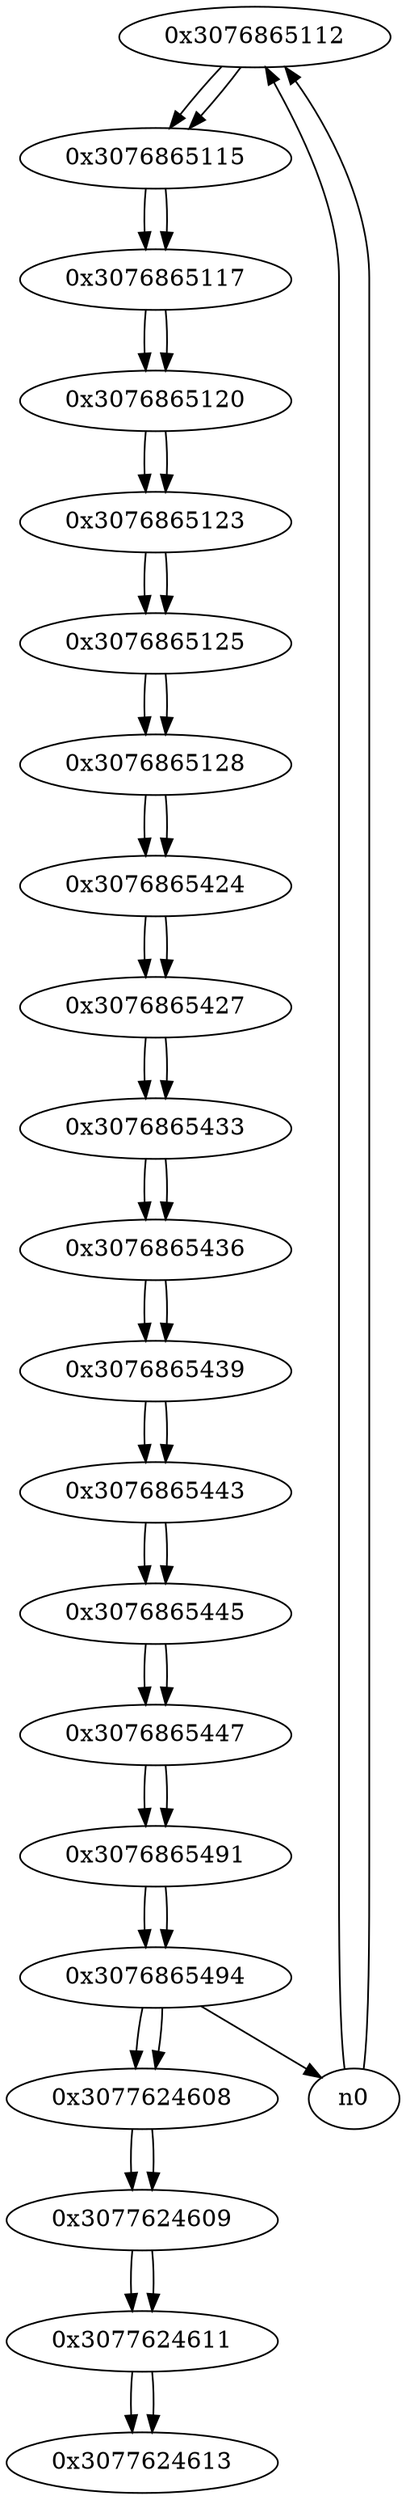 digraph G{
/* nodes */
  n1 [label="0x3076865112"]
  n2 [label="0x3076865115"]
  n3 [label="0x3076865117"]
  n4 [label="0x3076865120"]
  n5 [label="0x3076865123"]
  n6 [label="0x3076865125"]
  n7 [label="0x3076865128"]
  n8 [label="0x3076865424"]
  n9 [label="0x3076865427"]
  n10 [label="0x3076865433"]
  n11 [label="0x3076865436"]
  n12 [label="0x3076865439"]
  n13 [label="0x3076865443"]
  n14 [label="0x3076865445"]
  n15 [label="0x3076865447"]
  n16 [label="0x3076865491"]
  n17 [label="0x3076865494"]
  n18 [label="0x3077624608"]
  n19 [label="0x3077624609"]
  n20 [label="0x3077624611"]
  n21 [label="0x3077624613"]
/* edges */
n1 -> n2;
n0 -> n1;
n0 -> n1;
n2 -> n3;
n1 -> n2;
n3 -> n4;
n2 -> n3;
n4 -> n5;
n3 -> n4;
n5 -> n6;
n4 -> n5;
n6 -> n7;
n5 -> n6;
n7 -> n8;
n6 -> n7;
n8 -> n9;
n7 -> n8;
n9 -> n10;
n8 -> n9;
n10 -> n11;
n9 -> n10;
n11 -> n12;
n10 -> n11;
n12 -> n13;
n11 -> n12;
n13 -> n14;
n12 -> n13;
n14 -> n15;
n13 -> n14;
n15 -> n16;
n14 -> n15;
n16 -> n17;
n15 -> n16;
n17 -> n0;
n17 -> n18;
n16 -> n17;
n18 -> n19;
n17 -> n18;
n19 -> n20;
n18 -> n19;
n20 -> n21;
n19 -> n20;
n20 -> n21;
}
